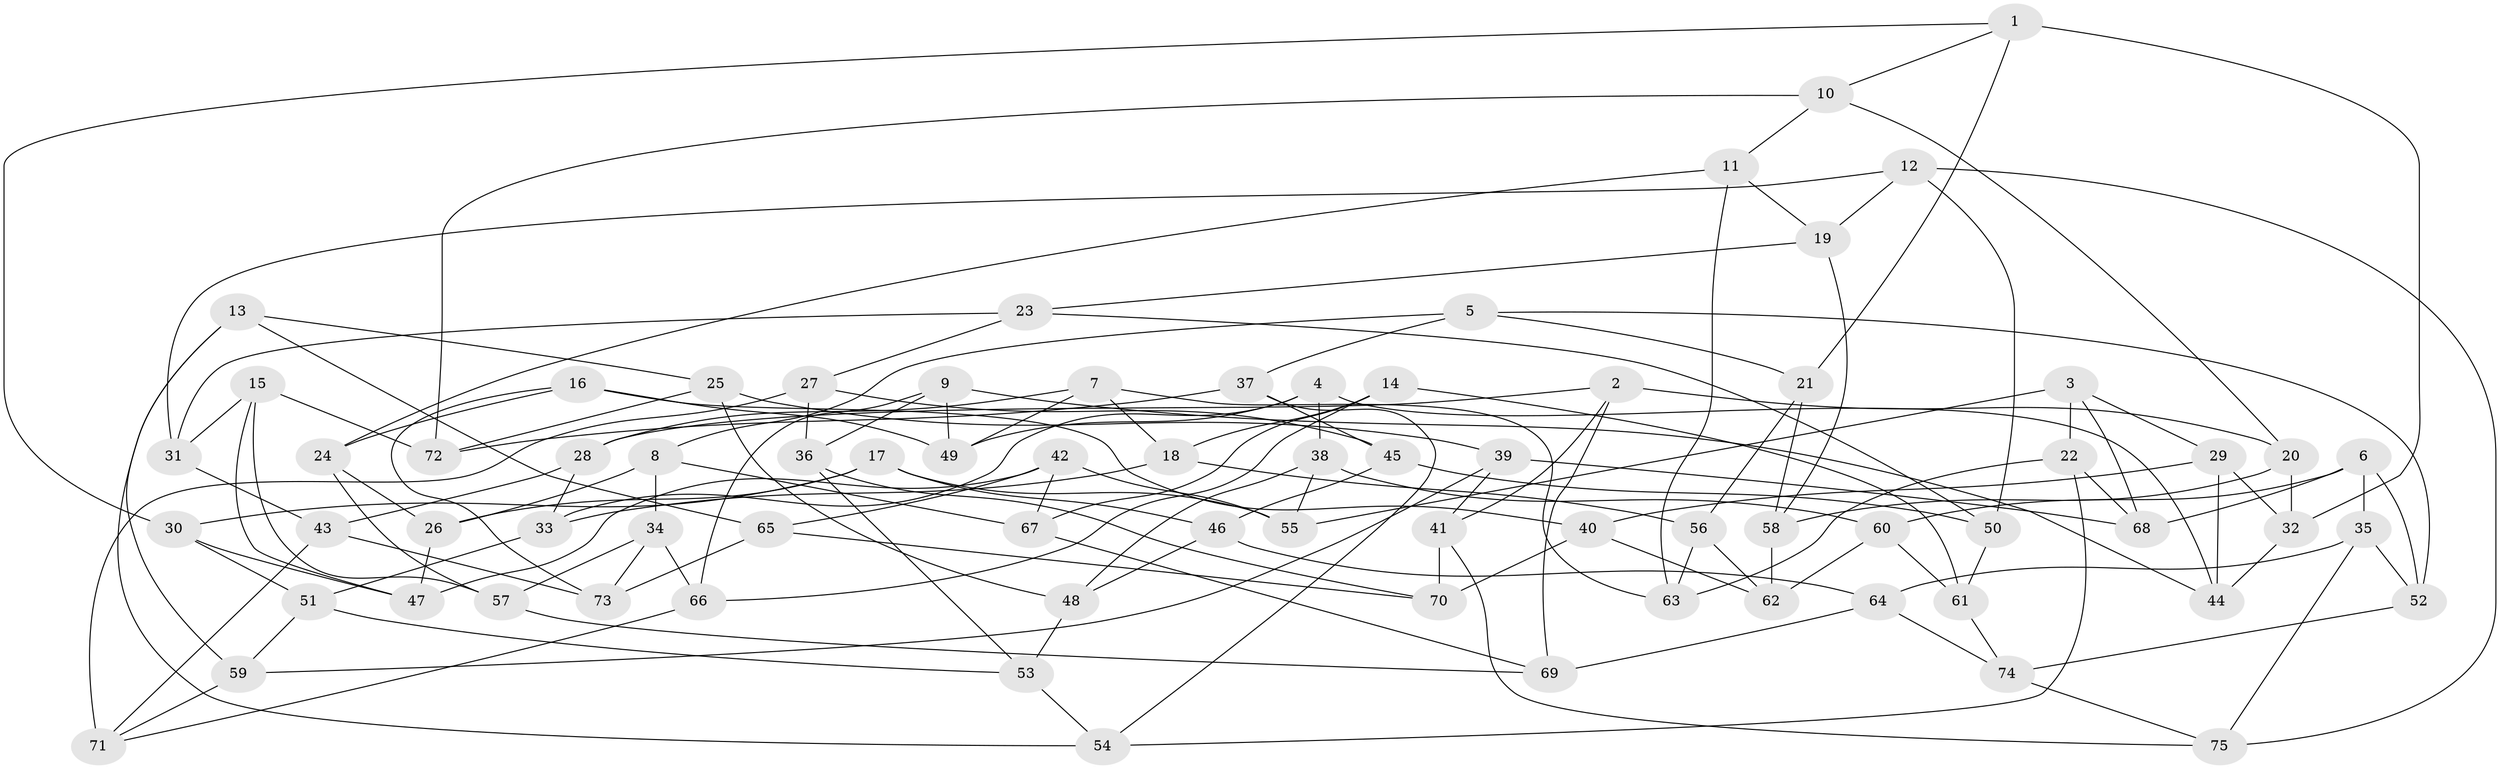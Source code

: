// coarse degree distribution, {4: 0.5135135135135135, 6: 0.05405405405405406, 3: 0.05405405405405406, 5: 0.1891891891891892, 2: 0.05405405405405406, 7: 0.02702702702702703, 8: 0.05405405405405406, 10: 0.05405405405405406}
// Generated by graph-tools (version 1.1) at 2025/01/03/04/25 22:01:39]
// undirected, 75 vertices, 150 edges
graph export_dot {
graph [start="1"]
  node [color=gray90,style=filled];
  1;
  2;
  3;
  4;
  5;
  6;
  7;
  8;
  9;
  10;
  11;
  12;
  13;
  14;
  15;
  16;
  17;
  18;
  19;
  20;
  21;
  22;
  23;
  24;
  25;
  26;
  27;
  28;
  29;
  30;
  31;
  32;
  33;
  34;
  35;
  36;
  37;
  38;
  39;
  40;
  41;
  42;
  43;
  44;
  45;
  46;
  47;
  48;
  49;
  50;
  51;
  52;
  53;
  54;
  55;
  56;
  57;
  58;
  59;
  60;
  61;
  62;
  63;
  64;
  65;
  66;
  67;
  68;
  69;
  70;
  71;
  72;
  73;
  74;
  75;
  1 -- 30;
  1 -- 21;
  1 -- 10;
  1 -- 32;
  2 -- 20;
  2 -- 69;
  2 -- 41;
  2 -- 28;
  3 -- 68;
  3 -- 29;
  3 -- 22;
  3 -- 55;
  4 -- 33;
  4 -- 38;
  4 -- 44;
  4 -- 49;
  5 -- 52;
  5 -- 8;
  5 -- 37;
  5 -- 21;
  6 -- 35;
  6 -- 52;
  6 -- 68;
  6 -- 60;
  7 -- 49;
  7 -- 63;
  7 -- 28;
  7 -- 18;
  8 -- 34;
  8 -- 67;
  8 -- 26;
  9 -- 66;
  9 -- 49;
  9 -- 44;
  9 -- 36;
  10 -- 20;
  10 -- 72;
  10 -- 11;
  11 -- 63;
  11 -- 19;
  11 -- 24;
  12 -- 31;
  12 -- 50;
  12 -- 19;
  12 -- 75;
  13 -- 65;
  13 -- 59;
  13 -- 25;
  13 -- 54;
  14 -- 61;
  14 -- 67;
  14 -- 66;
  14 -- 18;
  15 -- 57;
  15 -- 72;
  15 -- 31;
  15 -- 47;
  16 -- 73;
  16 -- 40;
  16 -- 24;
  16 -- 49;
  17 -- 26;
  17 -- 46;
  17 -- 30;
  17 -- 55;
  18 -- 56;
  18 -- 33;
  19 -- 23;
  19 -- 58;
  20 -- 32;
  20 -- 58;
  21 -- 58;
  21 -- 56;
  22 -- 68;
  22 -- 63;
  22 -- 54;
  23 -- 27;
  23 -- 31;
  23 -- 50;
  24 -- 26;
  24 -- 57;
  25 -- 39;
  25 -- 48;
  25 -- 72;
  26 -- 47;
  27 -- 71;
  27 -- 36;
  27 -- 45;
  28 -- 43;
  28 -- 33;
  29 -- 32;
  29 -- 44;
  29 -- 40;
  30 -- 51;
  30 -- 47;
  31 -- 43;
  32 -- 44;
  33 -- 51;
  34 -- 57;
  34 -- 66;
  34 -- 73;
  35 -- 52;
  35 -- 75;
  35 -- 64;
  36 -- 53;
  36 -- 70;
  37 -- 54;
  37 -- 45;
  37 -- 72;
  38 -- 55;
  38 -- 48;
  38 -- 60;
  39 -- 68;
  39 -- 41;
  39 -- 59;
  40 -- 70;
  40 -- 62;
  41 -- 75;
  41 -- 70;
  42 -- 67;
  42 -- 65;
  42 -- 47;
  42 -- 55;
  43 -- 73;
  43 -- 71;
  45 -- 46;
  45 -- 50;
  46 -- 48;
  46 -- 64;
  48 -- 53;
  50 -- 61;
  51 -- 59;
  51 -- 53;
  52 -- 74;
  53 -- 54;
  56 -- 62;
  56 -- 63;
  57 -- 69;
  58 -- 62;
  59 -- 71;
  60 -- 61;
  60 -- 62;
  61 -- 74;
  64 -- 69;
  64 -- 74;
  65 -- 70;
  65 -- 73;
  66 -- 71;
  67 -- 69;
  74 -- 75;
}
